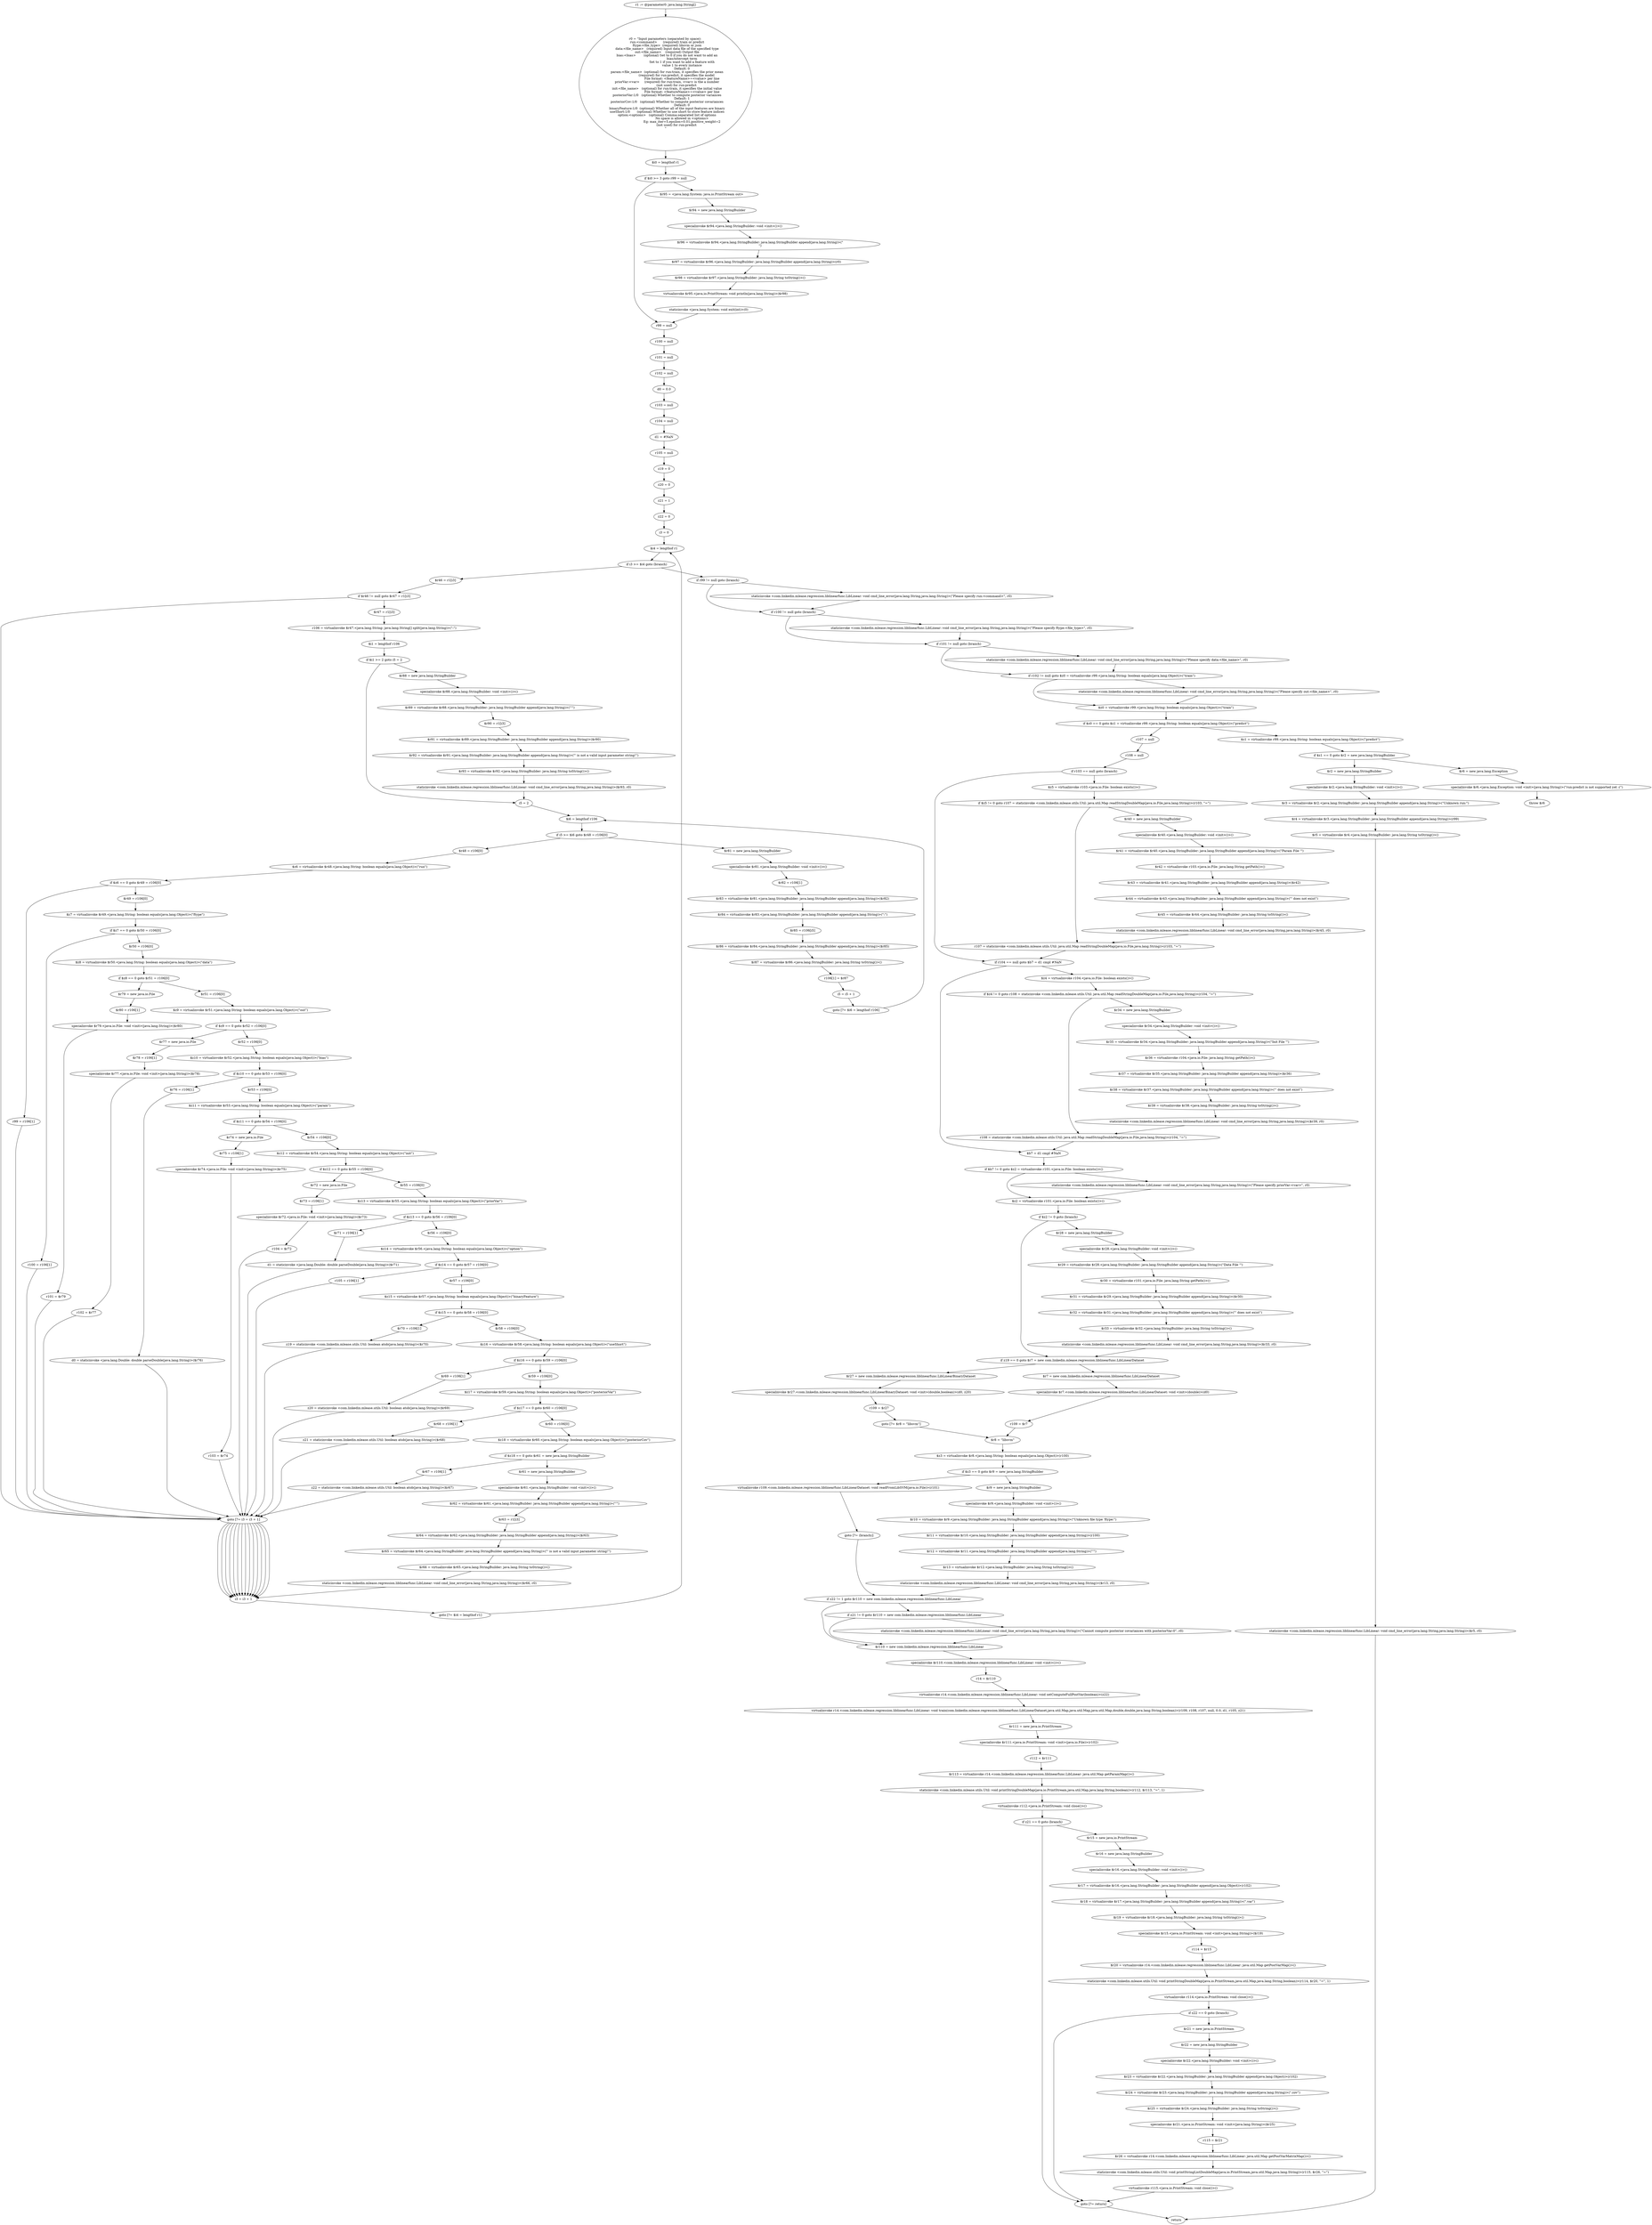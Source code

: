 digraph "unitGraph" {
    "r1 := @parameter0: java.lang.String[]"
    "r0 = \"Input parameters (separated by space): \n   run:<command>      (required) train or predict\n   ftype:<file_type>  (required) libsvm or json\n   data:<file_name>   (required) Input data file of the specified type\n   out:<file_name>    (required) Output file\n   bias:<bias>        (optional) Set to 0 if you do not want to add an\n                                 bias/intercept term\n                                 Set to 1 if you want to add a feature with\n                                 value 1 to every instance\n                                 Default: 0\n   param:<file_name>  (optional) for run:train, it specifies the prior mean\n                      (required) for run:predict, it specifies the model\n                                 File format: <featureName>=<value> per line\n   priorVar:<var>     (required) for run:train, <var> is the a number\n                      (not used) for run:predict\n   init:<file_name>   (optional) for run:train, it specifies the initial value\n                                 File format: <featureName>=<value> per line\n   posteriorVar:1/0   (optional) Whether to compute posterior variances\n                                 Default: 1\n   posteriorCov:1/0   (optional) Whether to compute posterior covariances\n                                 Default: 0\n   binaryFeature:1/0  (optional) Whether all of the input features are binary\n   useShort:1/0       (optional) Whether to use short to store feature indices\n   option:<options>   (optional) Comma-separated list of options\n                                 No space is allowed in <options>\n                                 Eg: max_iter=5,epsilon=0.01,positive_weight=2\n                      (not used) for run:predict\n\""
    "$i0 = lengthof r1"
    "if $i0 >= 3 goto r99 = null"
    "$r95 = <java.lang.System: java.io.PrintStream out>"
    "$r94 = new java.lang.StringBuilder"
    "specialinvoke $r94.<java.lang.StringBuilder: void <init>()>()"
    "$r96 = virtualinvoke $r94.<java.lang.StringBuilder: java.lang.StringBuilder append(java.lang.String)>(\"\n\")"
    "$r97 = virtualinvoke $r96.<java.lang.StringBuilder: java.lang.StringBuilder append(java.lang.String)>(r0)"
    "$r98 = virtualinvoke $r97.<java.lang.StringBuilder: java.lang.String toString()>()"
    "virtualinvoke $r95.<java.io.PrintStream: void println(java.lang.String)>($r98)"
    "staticinvoke <java.lang.System: void exit(int)>(0)"
    "r99 = null"
    "r100 = null"
    "r101 = null"
    "r102 = null"
    "d0 = 0.0"
    "r103 = null"
    "r104 = null"
    "d1 = #NaN"
    "r105 = null"
    "z19 = 0"
    "z20 = 0"
    "z21 = 1"
    "z22 = 0"
    "i3 = 0"
    "$i4 = lengthof r1"
    "if i3 >= $i4 goto (branch)"
    "$r46 = r1[i3]"
    "if $r46 != null goto $r47 = r1[i3]"
    "goto [?= i3 = i3 + 1]"
    "$r47 = r1[i3]"
    "r106 = virtualinvoke $r47.<java.lang.String: java.lang.String[] split(java.lang.String)>(\":\")"
    "$i1 = lengthof r106"
    "if $i1 >= 2 goto i5 = 2"
    "$r88 = new java.lang.StringBuilder"
    "specialinvoke $r88.<java.lang.StringBuilder: void <init>()>()"
    "$r89 = virtualinvoke $r88.<java.lang.StringBuilder: java.lang.StringBuilder append(java.lang.String)>(\"\'\")"
    "$r90 = r1[i3]"
    "$r91 = virtualinvoke $r89.<java.lang.StringBuilder: java.lang.StringBuilder append(java.lang.String)>($r90)"
    "$r92 = virtualinvoke $r91.<java.lang.StringBuilder: java.lang.StringBuilder append(java.lang.String)>(\"\' is not a valid input parameter string!\")"
    "$r93 = virtualinvoke $r92.<java.lang.StringBuilder: java.lang.String toString()>()"
    "staticinvoke <com.linkedin.mlease.regression.liblinearfunc.LibLinear: void cmd_line_error(java.lang.String,java.lang.String)>($r93, r0)"
    "i5 = 2"
    "$i6 = lengthof r106"
    "if i5 >= $i6 goto $r48 = r106[0]"
    "$r81 = new java.lang.StringBuilder"
    "specialinvoke $r81.<java.lang.StringBuilder: void <init>()>()"
    "$r82 = r106[1]"
    "$r83 = virtualinvoke $r81.<java.lang.StringBuilder: java.lang.StringBuilder append(java.lang.String)>($r82)"
    "$r84 = virtualinvoke $r83.<java.lang.StringBuilder: java.lang.StringBuilder append(java.lang.String)>(\":\")"
    "$r85 = r106[i5]"
    "$r86 = virtualinvoke $r84.<java.lang.StringBuilder: java.lang.StringBuilder append(java.lang.String)>($r85)"
    "$r87 = virtualinvoke $r86.<java.lang.StringBuilder: java.lang.String toString()>()"
    "r106[1] = $r87"
    "i5 = i5 + 1"
    "goto [?= $i6 = lengthof r106]"
    "$r48 = r106[0]"
    "$z6 = virtualinvoke $r48.<java.lang.String: boolean equals(java.lang.Object)>(\"run\")"
    "if $z6 == 0 goto $r49 = r106[0]"
    "r99 = r106[1]"
    "$r49 = r106[0]"
    "$z7 = virtualinvoke $r49.<java.lang.String: boolean equals(java.lang.Object)>(\"ftype\")"
    "if $z7 == 0 goto $r50 = r106[0]"
    "r100 = r106[1]"
    "$r50 = r106[0]"
    "$z8 = virtualinvoke $r50.<java.lang.String: boolean equals(java.lang.Object)>(\"data\")"
    "if $z8 == 0 goto $r51 = r106[0]"
    "$r79 = new java.io.File"
    "$r80 = r106[1]"
    "specialinvoke $r79.<java.io.File: void <init>(java.lang.String)>($r80)"
    "r101 = $r79"
    "$r51 = r106[0]"
    "$z9 = virtualinvoke $r51.<java.lang.String: boolean equals(java.lang.Object)>(\"out\")"
    "if $z9 == 0 goto $r52 = r106[0]"
    "$r77 = new java.io.File"
    "$r78 = r106[1]"
    "specialinvoke $r77.<java.io.File: void <init>(java.lang.String)>($r78)"
    "r102 = $r77"
    "$r52 = r106[0]"
    "$z10 = virtualinvoke $r52.<java.lang.String: boolean equals(java.lang.Object)>(\"bias\")"
    "if $z10 == 0 goto $r53 = r106[0]"
    "$r76 = r106[1]"
    "d0 = staticinvoke <java.lang.Double: double parseDouble(java.lang.String)>($r76)"
    "$r53 = r106[0]"
    "$z11 = virtualinvoke $r53.<java.lang.String: boolean equals(java.lang.Object)>(\"param\")"
    "if $z11 == 0 goto $r54 = r106[0]"
    "$r74 = new java.io.File"
    "$r75 = r106[1]"
    "specialinvoke $r74.<java.io.File: void <init>(java.lang.String)>($r75)"
    "r103 = $r74"
    "$r54 = r106[0]"
    "$z12 = virtualinvoke $r54.<java.lang.String: boolean equals(java.lang.Object)>(\"init\")"
    "if $z12 == 0 goto $r55 = r106[0]"
    "$r72 = new java.io.File"
    "$r73 = r106[1]"
    "specialinvoke $r72.<java.io.File: void <init>(java.lang.String)>($r73)"
    "r104 = $r72"
    "$r55 = r106[0]"
    "$z13 = virtualinvoke $r55.<java.lang.String: boolean equals(java.lang.Object)>(\"priorVar\")"
    "if $z13 == 0 goto $r56 = r106[0]"
    "$r71 = r106[1]"
    "d1 = staticinvoke <java.lang.Double: double parseDouble(java.lang.String)>($r71)"
    "$r56 = r106[0]"
    "$z14 = virtualinvoke $r56.<java.lang.String: boolean equals(java.lang.Object)>(\"option\")"
    "if $z14 == 0 goto $r57 = r106[0]"
    "r105 = r106[1]"
    "$r57 = r106[0]"
    "$z15 = virtualinvoke $r57.<java.lang.String: boolean equals(java.lang.Object)>(\"binaryFeature\")"
    "if $z15 == 0 goto $r58 = r106[0]"
    "$r70 = r106[1]"
    "z19 = staticinvoke <com.linkedin.mlease.utils.Util: boolean atob(java.lang.String)>($r70)"
    "$r58 = r106[0]"
    "$z16 = virtualinvoke $r58.<java.lang.String: boolean equals(java.lang.Object)>(\"useShort\")"
    "if $z16 == 0 goto $r59 = r106[0]"
    "$r69 = r106[1]"
    "z20 = staticinvoke <com.linkedin.mlease.utils.Util: boolean atob(java.lang.String)>($r69)"
    "$r59 = r106[0]"
    "$z17 = virtualinvoke $r59.<java.lang.String: boolean equals(java.lang.Object)>(\"posteriorVar\")"
    "if $z17 == 0 goto $r60 = r106[0]"
    "$r68 = r106[1]"
    "z21 = staticinvoke <com.linkedin.mlease.utils.Util: boolean atob(java.lang.String)>($r68)"
    "$r60 = r106[0]"
    "$z18 = virtualinvoke $r60.<java.lang.String: boolean equals(java.lang.Object)>(\"posteriorCov\")"
    "if $z18 == 0 goto $r61 = new java.lang.StringBuilder"
    "$r67 = r106[1]"
    "z22 = staticinvoke <com.linkedin.mlease.utils.Util: boolean atob(java.lang.String)>($r67)"
    "$r61 = new java.lang.StringBuilder"
    "specialinvoke $r61.<java.lang.StringBuilder: void <init>()>()"
    "$r62 = virtualinvoke $r61.<java.lang.StringBuilder: java.lang.StringBuilder append(java.lang.String)>(\"\'\")"
    "$r63 = r1[i3]"
    "$r64 = virtualinvoke $r62.<java.lang.StringBuilder: java.lang.StringBuilder append(java.lang.String)>($r63)"
    "$r65 = virtualinvoke $r64.<java.lang.StringBuilder: java.lang.StringBuilder append(java.lang.String)>(\"\' is not a valid input parameter string!\")"
    "$r66 = virtualinvoke $r65.<java.lang.StringBuilder: java.lang.String toString()>()"
    "staticinvoke <com.linkedin.mlease.regression.liblinearfunc.LibLinear: void cmd_line_error(java.lang.String,java.lang.String)>($r66, r0)"
    "i3 = i3 + 1"
    "goto [?= $i4 = lengthof r1]"
    "if r99 != null goto (branch)"
    "staticinvoke <com.linkedin.mlease.regression.liblinearfunc.LibLinear: void cmd_line_error(java.lang.String,java.lang.String)>(\"Please specify run:<command>\", r0)"
    "if r100 != null goto (branch)"
    "staticinvoke <com.linkedin.mlease.regression.liblinearfunc.LibLinear: void cmd_line_error(java.lang.String,java.lang.String)>(\"Please specify ftype:<file_type>\", r0)"
    "if r101 != null goto (branch)"
    "staticinvoke <com.linkedin.mlease.regression.liblinearfunc.LibLinear: void cmd_line_error(java.lang.String,java.lang.String)>(\"Please specify data:<file_name>\", r0)"
    "if r102 != null goto $z0 = virtualinvoke r99.<java.lang.String: boolean equals(java.lang.Object)>(\"train\")"
    "staticinvoke <com.linkedin.mlease.regression.liblinearfunc.LibLinear: void cmd_line_error(java.lang.String,java.lang.String)>(\"Please specify out:<file_name>\", r0)"
    "$z0 = virtualinvoke r99.<java.lang.String: boolean equals(java.lang.Object)>(\"train\")"
    "if $z0 == 0 goto $z1 = virtualinvoke r99.<java.lang.String: boolean equals(java.lang.Object)>(\"predict\")"
    "r107 = null"
    "r108 = null"
    "if r103 == null goto (branch)"
    "$z5 = virtualinvoke r103.<java.io.File: boolean exists()>()"
    "if $z5 != 0 goto r107 = staticinvoke <com.linkedin.mlease.utils.Util: java.util.Map readStringDoubleMap(java.io.File,java.lang.String)>(r103, \"=\")"
    "$r40 = new java.lang.StringBuilder"
    "specialinvoke $r40.<java.lang.StringBuilder: void <init>()>()"
    "$r41 = virtualinvoke $r40.<java.lang.StringBuilder: java.lang.StringBuilder append(java.lang.String)>(\"Param File \'\")"
    "$r42 = virtualinvoke r103.<java.io.File: java.lang.String getPath()>()"
    "$r43 = virtualinvoke $r41.<java.lang.StringBuilder: java.lang.StringBuilder append(java.lang.String)>($r42)"
    "$r44 = virtualinvoke $r43.<java.lang.StringBuilder: java.lang.StringBuilder append(java.lang.String)>(\"\' does not exist\")"
    "$r45 = virtualinvoke $r44.<java.lang.StringBuilder: java.lang.String toString()>()"
    "staticinvoke <com.linkedin.mlease.regression.liblinearfunc.LibLinear: void cmd_line_error(java.lang.String,java.lang.String)>($r45, r0)"
    "r107 = staticinvoke <com.linkedin.mlease.utils.Util: java.util.Map readStringDoubleMap(java.io.File,java.lang.String)>(r103, \"=\")"
    "if r104 == null goto $b7 = d1 cmpl #NaN"
    "$z4 = virtualinvoke r104.<java.io.File: boolean exists()>()"
    "if $z4 != 0 goto r108 = staticinvoke <com.linkedin.mlease.utils.Util: java.util.Map readStringDoubleMap(java.io.File,java.lang.String)>(r104, \"=\")"
    "$r34 = new java.lang.StringBuilder"
    "specialinvoke $r34.<java.lang.StringBuilder: void <init>()>()"
    "$r35 = virtualinvoke $r34.<java.lang.StringBuilder: java.lang.StringBuilder append(java.lang.String)>(\"Init File \'\")"
    "$r36 = virtualinvoke r104.<java.io.File: java.lang.String getPath()>()"
    "$r37 = virtualinvoke $r35.<java.lang.StringBuilder: java.lang.StringBuilder append(java.lang.String)>($r36)"
    "$r38 = virtualinvoke $r37.<java.lang.StringBuilder: java.lang.StringBuilder append(java.lang.String)>(\"\' does not exist\")"
    "$r39 = virtualinvoke $r38.<java.lang.StringBuilder: java.lang.String toString()>()"
    "staticinvoke <com.linkedin.mlease.regression.liblinearfunc.LibLinear: void cmd_line_error(java.lang.String,java.lang.String)>($r39, r0)"
    "r108 = staticinvoke <com.linkedin.mlease.utils.Util: java.util.Map readStringDoubleMap(java.io.File,java.lang.String)>(r104, \"=\")"
    "$b7 = d1 cmpl #NaN"
    "if $b7 != 0 goto $z2 = virtualinvoke r101.<java.io.File: boolean exists()>()"
    "staticinvoke <com.linkedin.mlease.regression.liblinearfunc.LibLinear: void cmd_line_error(java.lang.String,java.lang.String)>(\"Please specify priorVar:<var>\", r0)"
    "$z2 = virtualinvoke r101.<java.io.File: boolean exists()>()"
    "if $z2 != 0 goto (branch)"
    "$r28 = new java.lang.StringBuilder"
    "specialinvoke $r28.<java.lang.StringBuilder: void <init>()>()"
    "$r29 = virtualinvoke $r28.<java.lang.StringBuilder: java.lang.StringBuilder append(java.lang.String)>(\"Data File \'\")"
    "$r30 = virtualinvoke r101.<java.io.File: java.lang.String getPath()>()"
    "$r31 = virtualinvoke $r29.<java.lang.StringBuilder: java.lang.StringBuilder append(java.lang.String)>($r30)"
    "$r32 = virtualinvoke $r31.<java.lang.StringBuilder: java.lang.StringBuilder append(java.lang.String)>(\"\' does not exist\")"
    "$r33 = virtualinvoke $r32.<java.lang.StringBuilder: java.lang.String toString()>()"
    "staticinvoke <com.linkedin.mlease.regression.liblinearfunc.LibLinear: void cmd_line_error(java.lang.String,java.lang.String)>($r33, r0)"
    "if z19 == 0 goto $r7 = new com.linkedin.mlease.regression.liblinearfunc.LibLinearDataset"
    "$r27 = new com.linkedin.mlease.regression.liblinearfunc.LibLinearBinaryDataset"
    "specialinvoke $r27.<com.linkedin.mlease.regression.liblinearfunc.LibLinearBinaryDataset: void <init>(double,boolean)>(d0, z20)"
    "r109 = $r27"
    "goto [?= $r8 = \"libsvm\"]"
    "$r7 = new com.linkedin.mlease.regression.liblinearfunc.LibLinearDataset"
    "specialinvoke $r7.<com.linkedin.mlease.regression.liblinearfunc.LibLinearDataset: void <init>(double)>(d0)"
    "r109 = $r7"
    "$r8 = \"libsvm\""
    "$z3 = virtualinvoke $r8.<java.lang.String: boolean equals(java.lang.Object)>(r100)"
    "if $z3 == 0 goto $r9 = new java.lang.StringBuilder"
    "virtualinvoke r109.<com.linkedin.mlease.regression.liblinearfunc.LibLinearDataset: void readFromLibSVM(java.io.File)>(r101)"
    "goto [?= (branch)]"
    "$r9 = new java.lang.StringBuilder"
    "specialinvoke $r9.<java.lang.StringBuilder: void <init>()>()"
    "$r10 = virtualinvoke $r9.<java.lang.StringBuilder: java.lang.StringBuilder append(java.lang.String)>(\"Unknown file type \'ftype:\")"
    "$r11 = virtualinvoke $r10.<java.lang.StringBuilder: java.lang.StringBuilder append(java.lang.String)>(r100)"
    "$r12 = virtualinvoke $r11.<java.lang.StringBuilder: java.lang.StringBuilder append(java.lang.String)>(\"\'\")"
    "$r13 = virtualinvoke $r12.<java.lang.StringBuilder: java.lang.String toString()>()"
    "staticinvoke <com.linkedin.mlease.regression.liblinearfunc.LibLinear: void cmd_line_error(java.lang.String,java.lang.String)>($r13, r0)"
    "if z22 != 1 goto $r110 = new com.linkedin.mlease.regression.liblinearfunc.LibLinear"
    "if z21 != 0 goto $r110 = new com.linkedin.mlease.regression.liblinearfunc.LibLinear"
    "staticinvoke <com.linkedin.mlease.regression.liblinearfunc.LibLinear: void cmd_line_error(java.lang.String,java.lang.String)>(\"Cannot compute posterior covariances with posteriorVar:0\", r0)"
    "$r110 = new com.linkedin.mlease.regression.liblinearfunc.LibLinear"
    "specialinvoke $r110.<com.linkedin.mlease.regression.liblinearfunc.LibLinear: void <init>()>()"
    "r14 = $r110"
    "virtualinvoke r14.<com.linkedin.mlease.regression.liblinearfunc.LibLinear: void setComputeFullPostVar(boolean)>(z22)"
    "virtualinvoke r14.<com.linkedin.mlease.regression.liblinearfunc.LibLinear: void train(com.linkedin.mlease.regression.liblinearfunc.LibLinearDataset,java.util.Map,java.util.Map,java.util.Map,double,double,java.lang.String,boolean)>(r109, r108, r107, null, 0.0, d1, r105, z21)"
    "$r111 = new java.io.PrintStream"
    "specialinvoke $r111.<java.io.PrintStream: void <init>(java.io.File)>(r102)"
    "r112 = $r111"
    "$r113 = virtualinvoke r14.<com.linkedin.mlease.regression.liblinearfunc.LibLinear: java.util.Map getParamMap()>()"
    "staticinvoke <com.linkedin.mlease.utils.Util: void printStringDoubleMap(java.io.PrintStream,java.util.Map,java.lang.String,boolean)>(r112, $r113, \"=\", 1)"
    "virtualinvoke r112.<java.io.PrintStream: void close()>()"
    "if z21 == 0 goto (branch)"
    "$r15 = new java.io.PrintStream"
    "$r16 = new java.lang.StringBuilder"
    "specialinvoke $r16.<java.lang.StringBuilder: void <init>()>()"
    "$r17 = virtualinvoke $r16.<java.lang.StringBuilder: java.lang.StringBuilder append(java.lang.Object)>(r102)"
    "$r18 = virtualinvoke $r17.<java.lang.StringBuilder: java.lang.StringBuilder append(java.lang.String)>(\".var\")"
    "$r19 = virtualinvoke $r18.<java.lang.StringBuilder: java.lang.String toString()>()"
    "specialinvoke $r15.<java.io.PrintStream: void <init>(java.lang.String)>($r19)"
    "r114 = $r15"
    "$r20 = virtualinvoke r14.<com.linkedin.mlease.regression.liblinearfunc.LibLinear: java.util.Map getPostVarMap()>()"
    "staticinvoke <com.linkedin.mlease.utils.Util: void printStringDoubleMap(java.io.PrintStream,java.util.Map,java.lang.String,boolean)>(r114, $r20, \"=\", 1)"
    "virtualinvoke r114.<java.io.PrintStream: void close()>()"
    "if z22 == 0 goto (branch)"
    "$r21 = new java.io.PrintStream"
    "$r22 = new java.lang.StringBuilder"
    "specialinvoke $r22.<java.lang.StringBuilder: void <init>()>()"
    "$r23 = virtualinvoke $r22.<java.lang.StringBuilder: java.lang.StringBuilder append(java.lang.Object)>(r102)"
    "$r24 = virtualinvoke $r23.<java.lang.StringBuilder: java.lang.StringBuilder append(java.lang.String)>(\".cov\")"
    "$r25 = virtualinvoke $r24.<java.lang.StringBuilder: java.lang.String toString()>()"
    "specialinvoke $r21.<java.io.PrintStream: void <init>(java.lang.String)>($r25)"
    "r115 = $r21"
    "$r26 = virtualinvoke r14.<com.linkedin.mlease.regression.liblinearfunc.LibLinear: java.util.Map getPostVarMatrixMap()>()"
    "staticinvoke <com.linkedin.mlease.utils.Util: void printStringListDoubleMap(java.io.PrintStream,java.util.Map,java.lang.String)>(r115, $r26, \"=\")"
    "virtualinvoke r115.<java.io.PrintStream: void close()>()"
    "goto [?= return]"
    "$z1 = virtualinvoke r99.<java.lang.String: boolean equals(java.lang.Object)>(\"predict\")"
    "if $z1 == 0 goto $r2 = new java.lang.StringBuilder"
    "$r6 = new java.lang.Exception"
    "specialinvoke $r6.<java.lang.Exception: void <init>(java.lang.String)>(\"run:predict is not supported yet :(\")"
    "throw $r6"
    "$r2 = new java.lang.StringBuilder"
    "specialinvoke $r2.<java.lang.StringBuilder: void <init>()>()"
    "$r3 = virtualinvoke $r2.<java.lang.StringBuilder: java.lang.StringBuilder append(java.lang.String)>(\"Unknown run:\")"
    "$r4 = virtualinvoke $r3.<java.lang.StringBuilder: java.lang.StringBuilder append(java.lang.String)>(r99)"
    "$r5 = virtualinvoke $r4.<java.lang.StringBuilder: java.lang.String toString()>()"
    "staticinvoke <com.linkedin.mlease.regression.liblinearfunc.LibLinear: void cmd_line_error(java.lang.String,java.lang.String)>($r5, r0)"
    "return"
    "r1 := @parameter0: java.lang.String[]"->"r0 = \"Input parameters (separated by space): \n   run:<command>      (required) train or predict\n   ftype:<file_type>  (required) libsvm or json\n   data:<file_name>   (required) Input data file of the specified type\n   out:<file_name>    (required) Output file\n   bias:<bias>        (optional) Set to 0 if you do not want to add an\n                                 bias/intercept term\n                                 Set to 1 if you want to add a feature with\n                                 value 1 to every instance\n                                 Default: 0\n   param:<file_name>  (optional) for run:train, it specifies the prior mean\n                      (required) for run:predict, it specifies the model\n                                 File format: <featureName>=<value> per line\n   priorVar:<var>     (required) for run:train, <var> is the a number\n                      (not used) for run:predict\n   init:<file_name>   (optional) for run:train, it specifies the initial value\n                                 File format: <featureName>=<value> per line\n   posteriorVar:1/0   (optional) Whether to compute posterior variances\n                                 Default: 1\n   posteriorCov:1/0   (optional) Whether to compute posterior covariances\n                                 Default: 0\n   binaryFeature:1/0  (optional) Whether all of the input features are binary\n   useShort:1/0       (optional) Whether to use short to store feature indices\n   option:<options>   (optional) Comma-separated list of options\n                                 No space is allowed in <options>\n                                 Eg: max_iter=5,epsilon=0.01,positive_weight=2\n                      (not used) for run:predict\n\"";
    "r0 = \"Input parameters (separated by space): \n   run:<command>      (required) train or predict\n   ftype:<file_type>  (required) libsvm or json\n   data:<file_name>   (required) Input data file of the specified type\n   out:<file_name>    (required) Output file\n   bias:<bias>        (optional) Set to 0 if you do not want to add an\n                                 bias/intercept term\n                                 Set to 1 if you want to add a feature with\n                                 value 1 to every instance\n                                 Default: 0\n   param:<file_name>  (optional) for run:train, it specifies the prior mean\n                      (required) for run:predict, it specifies the model\n                                 File format: <featureName>=<value> per line\n   priorVar:<var>     (required) for run:train, <var> is the a number\n                      (not used) for run:predict\n   init:<file_name>   (optional) for run:train, it specifies the initial value\n                                 File format: <featureName>=<value> per line\n   posteriorVar:1/0   (optional) Whether to compute posterior variances\n                                 Default: 1\n   posteriorCov:1/0   (optional) Whether to compute posterior covariances\n                                 Default: 0\n   binaryFeature:1/0  (optional) Whether all of the input features are binary\n   useShort:1/0       (optional) Whether to use short to store feature indices\n   option:<options>   (optional) Comma-separated list of options\n                                 No space is allowed in <options>\n                                 Eg: max_iter=5,epsilon=0.01,positive_weight=2\n                      (not used) for run:predict\n\""->"$i0 = lengthof r1";
    "$i0 = lengthof r1"->"if $i0 >= 3 goto r99 = null";
    "if $i0 >= 3 goto r99 = null"->"$r95 = <java.lang.System: java.io.PrintStream out>";
    "if $i0 >= 3 goto r99 = null"->"r99 = null";
    "$r95 = <java.lang.System: java.io.PrintStream out>"->"$r94 = new java.lang.StringBuilder";
    "$r94 = new java.lang.StringBuilder"->"specialinvoke $r94.<java.lang.StringBuilder: void <init>()>()";
    "specialinvoke $r94.<java.lang.StringBuilder: void <init>()>()"->"$r96 = virtualinvoke $r94.<java.lang.StringBuilder: java.lang.StringBuilder append(java.lang.String)>(\"\n\")";
    "$r96 = virtualinvoke $r94.<java.lang.StringBuilder: java.lang.StringBuilder append(java.lang.String)>(\"\n\")"->"$r97 = virtualinvoke $r96.<java.lang.StringBuilder: java.lang.StringBuilder append(java.lang.String)>(r0)";
    "$r97 = virtualinvoke $r96.<java.lang.StringBuilder: java.lang.StringBuilder append(java.lang.String)>(r0)"->"$r98 = virtualinvoke $r97.<java.lang.StringBuilder: java.lang.String toString()>()";
    "$r98 = virtualinvoke $r97.<java.lang.StringBuilder: java.lang.String toString()>()"->"virtualinvoke $r95.<java.io.PrintStream: void println(java.lang.String)>($r98)";
    "virtualinvoke $r95.<java.io.PrintStream: void println(java.lang.String)>($r98)"->"staticinvoke <java.lang.System: void exit(int)>(0)";
    "staticinvoke <java.lang.System: void exit(int)>(0)"->"r99 = null";
    "r99 = null"->"r100 = null";
    "r100 = null"->"r101 = null";
    "r101 = null"->"r102 = null";
    "r102 = null"->"d0 = 0.0";
    "d0 = 0.0"->"r103 = null";
    "r103 = null"->"r104 = null";
    "r104 = null"->"d1 = #NaN";
    "d1 = #NaN"->"r105 = null";
    "r105 = null"->"z19 = 0";
    "z19 = 0"->"z20 = 0";
    "z20 = 0"->"z21 = 1";
    "z21 = 1"->"z22 = 0";
    "z22 = 0"->"i3 = 0";
    "i3 = 0"->"$i4 = lengthof r1";
    "$i4 = lengthof r1"->"if i3 >= $i4 goto (branch)";
    "if i3 >= $i4 goto (branch)"->"$r46 = r1[i3]";
    "if i3 >= $i4 goto (branch)"->"if r99 != null goto (branch)";
    "$r46 = r1[i3]"->"if $r46 != null goto $r47 = r1[i3]";
    "if $r46 != null goto $r47 = r1[i3]"->"goto [?= i3 = i3 + 1]";
    "if $r46 != null goto $r47 = r1[i3]"->"$r47 = r1[i3]";
    "goto [?= i3 = i3 + 1]"->"i3 = i3 + 1";
    "$r47 = r1[i3]"->"r106 = virtualinvoke $r47.<java.lang.String: java.lang.String[] split(java.lang.String)>(\":\")";
    "r106 = virtualinvoke $r47.<java.lang.String: java.lang.String[] split(java.lang.String)>(\":\")"->"$i1 = lengthof r106";
    "$i1 = lengthof r106"->"if $i1 >= 2 goto i5 = 2";
    "if $i1 >= 2 goto i5 = 2"->"$r88 = new java.lang.StringBuilder";
    "if $i1 >= 2 goto i5 = 2"->"i5 = 2";
    "$r88 = new java.lang.StringBuilder"->"specialinvoke $r88.<java.lang.StringBuilder: void <init>()>()";
    "specialinvoke $r88.<java.lang.StringBuilder: void <init>()>()"->"$r89 = virtualinvoke $r88.<java.lang.StringBuilder: java.lang.StringBuilder append(java.lang.String)>(\"\'\")";
    "$r89 = virtualinvoke $r88.<java.lang.StringBuilder: java.lang.StringBuilder append(java.lang.String)>(\"\'\")"->"$r90 = r1[i3]";
    "$r90 = r1[i3]"->"$r91 = virtualinvoke $r89.<java.lang.StringBuilder: java.lang.StringBuilder append(java.lang.String)>($r90)";
    "$r91 = virtualinvoke $r89.<java.lang.StringBuilder: java.lang.StringBuilder append(java.lang.String)>($r90)"->"$r92 = virtualinvoke $r91.<java.lang.StringBuilder: java.lang.StringBuilder append(java.lang.String)>(\"\' is not a valid input parameter string!\")";
    "$r92 = virtualinvoke $r91.<java.lang.StringBuilder: java.lang.StringBuilder append(java.lang.String)>(\"\' is not a valid input parameter string!\")"->"$r93 = virtualinvoke $r92.<java.lang.StringBuilder: java.lang.String toString()>()";
    "$r93 = virtualinvoke $r92.<java.lang.StringBuilder: java.lang.String toString()>()"->"staticinvoke <com.linkedin.mlease.regression.liblinearfunc.LibLinear: void cmd_line_error(java.lang.String,java.lang.String)>($r93, r0)";
    "staticinvoke <com.linkedin.mlease.regression.liblinearfunc.LibLinear: void cmd_line_error(java.lang.String,java.lang.String)>($r93, r0)"->"i5 = 2";
    "i5 = 2"->"$i6 = lengthof r106";
    "$i6 = lengthof r106"->"if i5 >= $i6 goto $r48 = r106[0]";
    "if i5 >= $i6 goto $r48 = r106[0]"->"$r81 = new java.lang.StringBuilder";
    "if i5 >= $i6 goto $r48 = r106[0]"->"$r48 = r106[0]";
    "$r81 = new java.lang.StringBuilder"->"specialinvoke $r81.<java.lang.StringBuilder: void <init>()>()";
    "specialinvoke $r81.<java.lang.StringBuilder: void <init>()>()"->"$r82 = r106[1]";
    "$r82 = r106[1]"->"$r83 = virtualinvoke $r81.<java.lang.StringBuilder: java.lang.StringBuilder append(java.lang.String)>($r82)";
    "$r83 = virtualinvoke $r81.<java.lang.StringBuilder: java.lang.StringBuilder append(java.lang.String)>($r82)"->"$r84 = virtualinvoke $r83.<java.lang.StringBuilder: java.lang.StringBuilder append(java.lang.String)>(\":\")";
    "$r84 = virtualinvoke $r83.<java.lang.StringBuilder: java.lang.StringBuilder append(java.lang.String)>(\":\")"->"$r85 = r106[i5]";
    "$r85 = r106[i5]"->"$r86 = virtualinvoke $r84.<java.lang.StringBuilder: java.lang.StringBuilder append(java.lang.String)>($r85)";
    "$r86 = virtualinvoke $r84.<java.lang.StringBuilder: java.lang.StringBuilder append(java.lang.String)>($r85)"->"$r87 = virtualinvoke $r86.<java.lang.StringBuilder: java.lang.String toString()>()";
    "$r87 = virtualinvoke $r86.<java.lang.StringBuilder: java.lang.String toString()>()"->"r106[1] = $r87";
    "r106[1] = $r87"->"i5 = i5 + 1";
    "i5 = i5 + 1"->"goto [?= $i6 = lengthof r106]";
    "goto [?= $i6 = lengthof r106]"->"$i6 = lengthof r106";
    "$r48 = r106[0]"->"$z6 = virtualinvoke $r48.<java.lang.String: boolean equals(java.lang.Object)>(\"run\")";
    "$z6 = virtualinvoke $r48.<java.lang.String: boolean equals(java.lang.Object)>(\"run\")"->"if $z6 == 0 goto $r49 = r106[0]";
    "if $z6 == 0 goto $r49 = r106[0]"->"r99 = r106[1]";
    "if $z6 == 0 goto $r49 = r106[0]"->"$r49 = r106[0]";
    "r99 = r106[1]"->"goto [?= i3 = i3 + 1]";
    "goto [?= i3 = i3 + 1]"->"i3 = i3 + 1";
    "$r49 = r106[0]"->"$z7 = virtualinvoke $r49.<java.lang.String: boolean equals(java.lang.Object)>(\"ftype\")";
    "$z7 = virtualinvoke $r49.<java.lang.String: boolean equals(java.lang.Object)>(\"ftype\")"->"if $z7 == 0 goto $r50 = r106[0]";
    "if $z7 == 0 goto $r50 = r106[0]"->"r100 = r106[1]";
    "if $z7 == 0 goto $r50 = r106[0]"->"$r50 = r106[0]";
    "r100 = r106[1]"->"goto [?= i3 = i3 + 1]";
    "goto [?= i3 = i3 + 1]"->"i3 = i3 + 1";
    "$r50 = r106[0]"->"$z8 = virtualinvoke $r50.<java.lang.String: boolean equals(java.lang.Object)>(\"data\")";
    "$z8 = virtualinvoke $r50.<java.lang.String: boolean equals(java.lang.Object)>(\"data\")"->"if $z8 == 0 goto $r51 = r106[0]";
    "if $z8 == 0 goto $r51 = r106[0]"->"$r79 = new java.io.File";
    "if $z8 == 0 goto $r51 = r106[0]"->"$r51 = r106[0]";
    "$r79 = new java.io.File"->"$r80 = r106[1]";
    "$r80 = r106[1]"->"specialinvoke $r79.<java.io.File: void <init>(java.lang.String)>($r80)";
    "specialinvoke $r79.<java.io.File: void <init>(java.lang.String)>($r80)"->"r101 = $r79";
    "r101 = $r79"->"goto [?= i3 = i3 + 1]";
    "goto [?= i3 = i3 + 1]"->"i3 = i3 + 1";
    "$r51 = r106[0]"->"$z9 = virtualinvoke $r51.<java.lang.String: boolean equals(java.lang.Object)>(\"out\")";
    "$z9 = virtualinvoke $r51.<java.lang.String: boolean equals(java.lang.Object)>(\"out\")"->"if $z9 == 0 goto $r52 = r106[0]";
    "if $z9 == 0 goto $r52 = r106[0]"->"$r77 = new java.io.File";
    "if $z9 == 0 goto $r52 = r106[0]"->"$r52 = r106[0]";
    "$r77 = new java.io.File"->"$r78 = r106[1]";
    "$r78 = r106[1]"->"specialinvoke $r77.<java.io.File: void <init>(java.lang.String)>($r78)";
    "specialinvoke $r77.<java.io.File: void <init>(java.lang.String)>($r78)"->"r102 = $r77";
    "r102 = $r77"->"goto [?= i3 = i3 + 1]";
    "goto [?= i3 = i3 + 1]"->"i3 = i3 + 1";
    "$r52 = r106[0]"->"$z10 = virtualinvoke $r52.<java.lang.String: boolean equals(java.lang.Object)>(\"bias\")";
    "$z10 = virtualinvoke $r52.<java.lang.String: boolean equals(java.lang.Object)>(\"bias\")"->"if $z10 == 0 goto $r53 = r106[0]";
    "if $z10 == 0 goto $r53 = r106[0]"->"$r76 = r106[1]";
    "if $z10 == 0 goto $r53 = r106[0]"->"$r53 = r106[0]";
    "$r76 = r106[1]"->"d0 = staticinvoke <java.lang.Double: double parseDouble(java.lang.String)>($r76)";
    "d0 = staticinvoke <java.lang.Double: double parseDouble(java.lang.String)>($r76)"->"goto [?= i3 = i3 + 1]";
    "goto [?= i3 = i3 + 1]"->"i3 = i3 + 1";
    "$r53 = r106[0]"->"$z11 = virtualinvoke $r53.<java.lang.String: boolean equals(java.lang.Object)>(\"param\")";
    "$z11 = virtualinvoke $r53.<java.lang.String: boolean equals(java.lang.Object)>(\"param\")"->"if $z11 == 0 goto $r54 = r106[0]";
    "if $z11 == 0 goto $r54 = r106[0]"->"$r74 = new java.io.File";
    "if $z11 == 0 goto $r54 = r106[0]"->"$r54 = r106[0]";
    "$r74 = new java.io.File"->"$r75 = r106[1]";
    "$r75 = r106[1]"->"specialinvoke $r74.<java.io.File: void <init>(java.lang.String)>($r75)";
    "specialinvoke $r74.<java.io.File: void <init>(java.lang.String)>($r75)"->"r103 = $r74";
    "r103 = $r74"->"goto [?= i3 = i3 + 1]";
    "goto [?= i3 = i3 + 1]"->"i3 = i3 + 1";
    "$r54 = r106[0]"->"$z12 = virtualinvoke $r54.<java.lang.String: boolean equals(java.lang.Object)>(\"init\")";
    "$z12 = virtualinvoke $r54.<java.lang.String: boolean equals(java.lang.Object)>(\"init\")"->"if $z12 == 0 goto $r55 = r106[0]";
    "if $z12 == 0 goto $r55 = r106[0]"->"$r72 = new java.io.File";
    "if $z12 == 0 goto $r55 = r106[0]"->"$r55 = r106[0]";
    "$r72 = new java.io.File"->"$r73 = r106[1]";
    "$r73 = r106[1]"->"specialinvoke $r72.<java.io.File: void <init>(java.lang.String)>($r73)";
    "specialinvoke $r72.<java.io.File: void <init>(java.lang.String)>($r73)"->"r104 = $r72";
    "r104 = $r72"->"goto [?= i3 = i3 + 1]";
    "goto [?= i3 = i3 + 1]"->"i3 = i3 + 1";
    "$r55 = r106[0]"->"$z13 = virtualinvoke $r55.<java.lang.String: boolean equals(java.lang.Object)>(\"priorVar\")";
    "$z13 = virtualinvoke $r55.<java.lang.String: boolean equals(java.lang.Object)>(\"priorVar\")"->"if $z13 == 0 goto $r56 = r106[0]";
    "if $z13 == 0 goto $r56 = r106[0]"->"$r71 = r106[1]";
    "if $z13 == 0 goto $r56 = r106[0]"->"$r56 = r106[0]";
    "$r71 = r106[1]"->"d1 = staticinvoke <java.lang.Double: double parseDouble(java.lang.String)>($r71)";
    "d1 = staticinvoke <java.lang.Double: double parseDouble(java.lang.String)>($r71)"->"goto [?= i3 = i3 + 1]";
    "goto [?= i3 = i3 + 1]"->"i3 = i3 + 1";
    "$r56 = r106[0]"->"$z14 = virtualinvoke $r56.<java.lang.String: boolean equals(java.lang.Object)>(\"option\")";
    "$z14 = virtualinvoke $r56.<java.lang.String: boolean equals(java.lang.Object)>(\"option\")"->"if $z14 == 0 goto $r57 = r106[0]";
    "if $z14 == 0 goto $r57 = r106[0]"->"r105 = r106[1]";
    "if $z14 == 0 goto $r57 = r106[0]"->"$r57 = r106[0]";
    "r105 = r106[1]"->"goto [?= i3 = i3 + 1]";
    "goto [?= i3 = i3 + 1]"->"i3 = i3 + 1";
    "$r57 = r106[0]"->"$z15 = virtualinvoke $r57.<java.lang.String: boolean equals(java.lang.Object)>(\"binaryFeature\")";
    "$z15 = virtualinvoke $r57.<java.lang.String: boolean equals(java.lang.Object)>(\"binaryFeature\")"->"if $z15 == 0 goto $r58 = r106[0]";
    "if $z15 == 0 goto $r58 = r106[0]"->"$r70 = r106[1]";
    "if $z15 == 0 goto $r58 = r106[0]"->"$r58 = r106[0]";
    "$r70 = r106[1]"->"z19 = staticinvoke <com.linkedin.mlease.utils.Util: boolean atob(java.lang.String)>($r70)";
    "z19 = staticinvoke <com.linkedin.mlease.utils.Util: boolean atob(java.lang.String)>($r70)"->"goto [?= i3 = i3 + 1]";
    "goto [?= i3 = i3 + 1]"->"i3 = i3 + 1";
    "$r58 = r106[0]"->"$z16 = virtualinvoke $r58.<java.lang.String: boolean equals(java.lang.Object)>(\"useShort\")";
    "$z16 = virtualinvoke $r58.<java.lang.String: boolean equals(java.lang.Object)>(\"useShort\")"->"if $z16 == 0 goto $r59 = r106[0]";
    "if $z16 == 0 goto $r59 = r106[0]"->"$r69 = r106[1]";
    "if $z16 == 0 goto $r59 = r106[0]"->"$r59 = r106[0]";
    "$r69 = r106[1]"->"z20 = staticinvoke <com.linkedin.mlease.utils.Util: boolean atob(java.lang.String)>($r69)";
    "z20 = staticinvoke <com.linkedin.mlease.utils.Util: boolean atob(java.lang.String)>($r69)"->"goto [?= i3 = i3 + 1]";
    "goto [?= i3 = i3 + 1]"->"i3 = i3 + 1";
    "$r59 = r106[0]"->"$z17 = virtualinvoke $r59.<java.lang.String: boolean equals(java.lang.Object)>(\"posteriorVar\")";
    "$z17 = virtualinvoke $r59.<java.lang.String: boolean equals(java.lang.Object)>(\"posteriorVar\")"->"if $z17 == 0 goto $r60 = r106[0]";
    "if $z17 == 0 goto $r60 = r106[0]"->"$r68 = r106[1]";
    "if $z17 == 0 goto $r60 = r106[0]"->"$r60 = r106[0]";
    "$r68 = r106[1]"->"z21 = staticinvoke <com.linkedin.mlease.utils.Util: boolean atob(java.lang.String)>($r68)";
    "z21 = staticinvoke <com.linkedin.mlease.utils.Util: boolean atob(java.lang.String)>($r68)"->"goto [?= i3 = i3 + 1]";
    "goto [?= i3 = i3 + 1]"->"i3 = i3 + 1";
    "$r60 = r106[0]"->"$z18 = virtualinvoke $r60.<java.lang.String: boolean equals(java.lang.Object)>(\"posteriorCov\")";
    "$z18 = virtualinvoke $r60.<java.lang.String: boolean equals(java.lang.Object)>(\"posteriorCov\")"->"if $z18 == 0 goto $r61 = new java.lang.StringBuilder";
    "if $z18 == 0 goto $r61 = new java.lang.StringBuilder"->"$r67 = r106[1]";
    "if $z18 == 0 goto $r61 = new java.lang.StringBuilder"->"$r61 = new java.lang.StringBuilder";
    "$r67 = r106[1]"->"z22 = staticinvoke <com.linkedin.mlease.utils.Util: boolean atob(java.lang.String)>($r67)";
    "z22 = staticinvoke <com.linkedin.mlease.utils.Util: boolean atob(java.lang.String)>($r67)"->"goto [?= i3 = i3 + 1]";
    "goto [?= i3 = i3 + 1]"->"i3 = i3 + 1";
    "$r61 = new java.lang.StringBuilder"->"specialinvoke $r61.<java.lang.StringBuilder: void <init>()>()";
    "specialinvoke $r61.<java.lang.StringBuilder: void <init>()>()"->"$r62 = virtualinvoke $r61.<java.lang.StringBuilder: java.lang.StringBuilder append(java.lang.String)>(\"\'\")";
    "$r62 = virtualinvoke $r61.<java.lang.StringBuilder: java.lang.StringBuilder append(java.lang.String)>(\"\'\")"->"$r63 = r1[i3]";
    "$r63 = r1[i3]"->"$r64 = virtualinvoke $r62.<java.lang.StringBuilder: java.lang.StringBuilder append(java.lang.String)>($r63)";
    "$r64 = virtualinvoke $r62.<java.lang.StringBuilder: java.lang.StringBuilder append(java.lang.String)>($r63)"->"$r65 = virtualinvoke $r64.<java.lang.StringBuilder: java.lang.StringBuilder append(java.lang.String)>(\"\' is not a valid input parameter string!\")";
    "$r65 = virtualinvoke $r64.<java.lang.StringBuilder: java.lang.StringBuilder append(java.lang.String)>(\"\' is not a valid input parameter string!\")"->"$r66 = virtualinvoke $r65.<java.lang.StringBuilder: java.lang.String toString()>()";
    "$r66 = virtualinvoke $r65.<java.lang.StringBuilder: java.lang.String toString()>()"->"staticinvoke <com.linkedin.mlease.regression.liblinearfunc.LibLinear: void cmd_line_error(java.lang.String,java.lang.String)>($r66, r0)";
    "staticinvoke <com.linkedin.mlease.regression.liblinearfunc.LibLinear: void cmd_line_error(java.lang.String,java.lang.String)>($r66, r0)"->"i3 = i3 + 1";
    "i3 = i3 + 1"->"goto [?= $i4 = lengthof r1]";
    "goto [?= $i4 = lengthof r1]"->"$i4 = lengthof r1";
    "if r99 != null goto (branch)"->"staticinvoke <com.linkedin.mlease.regression.liblinearfunc.LibLinear: void cmd_line_error(java.lang.String,java.lang.String)>(\"Please specify run:<command>\", r0)";
    "if r99 != null goto (branch)"->"if r100 != null goto (branch)";
    "staticinvoke <com.linkedin.mlease.regression.liblinearfunc.LibLinear: void cmd_line_error(java.lang.String,java.lang.String)>(\"Please specify run:<command>\", r0)"->"if r100 != null goto (branch)";
    "if r100 != null goto (branch)"->"staticinvoke <com.linkedin.mlease.regression.liblinearfunc.LibLinear: void cmd_line_error(java.lang.String,java.lang.String)>(\"Please specify ftype:<file_type>\", r0)";
    "if r100 != null goto (branch)"->"if r101 != null goto (branch)";
    "staticinvoke <com.linkedin.mlease.regression.liblinearfunc.LibLinear: void cmd_line_error(java.lang.String,java.lang.String)>(\"Please specify ftype:<file_type>\", r0)"->"if r101 != null goto (branch)";
    "if r101 != null goto (branch)"->"staticinvoke <com.linkedin.mlease.regression.liblinearfunc.LibLinear: void cmd_line_error(java.lang.String,java.lang.String)>(\"Please specify data:<file_name>\", r0)";
    "if r101 != null goto (branch)"->"if r102 != null goto $z0 = virtualinvoke r99.<java.lang.String: boolean equals(java.lang.Object)>(\"train\")";
    "staticinvoke <com.linkedin.mlease.regression.liblinearfunc.LibLinear: void cmd_line_error(java.lang.String,java.lang.String)>(\"Please specify data:<file_name>\", r0)"->"if r102 != null goto $z0 = virtualinvoke r99.<java.lang.String: boolean equals(java.lang.Object)>(\"train\")";
    "if r102 != null goto $z0 = virtualinvoke r99.<java.lang.String: boolean equals(java.lang.Object)>(\"train\")"->"staticinvoke <com.linkedin.mlease.regression.liblinearfunc.LibLinear: void cmd_line_error(java.lang.String,java.lang.String)>(\"Please specify out:<file_name>\", r0)";
    "if r102 != null goto $z0 = virtualinvoke r99.<java.lang.String: boolean equals(java.lang.Object)>(\"train\")"->"$z0 = virtualinvoke r99.<java.lang.String: boolean equals(java.lang.Object)>(\"train\")";
    "staticinvoke <com.linkedin.mlease.regression.liblinearfunc.LibLinear: void cmd_line_error(java.lang.String,java.lang.String)>(\"Please specify out:<file_name>\", r0)"->"$z0 = virtualinvoke r99.<java.lang.String: boolean equals(java.lang.Object)>(\"train\")";
    "$z0 = virtualinvoke r99.<java.lang.String: boolean equals(java.lang.Object)>(\"train\")"->"if $z0 == 0 goto $z1 = virtualinvoke r99.<java.lang.String: boolean equals(java.lang.Object)>(\"predict\")";
    "if $z0 == 0 goto $z1 = virtualinvoke r99.<java.lang.String: boolean equals(java.lang.Object)>(\"predict\")"->"r107 = null";
    "if $z0 == 0 goto $z1 = virtualinvoke r99.<java.lang.String: boolean equals(java.lang.Object)>(\"predict\")"->"$z1 = virtualinvoke r99.<java.lang.String: boolean equals(java.lang.Object)>(\"predict\")";
    "r107 = null"->"r108 = null";
    "r108 = null"->"if r103 == null goto (branch)";
    "if r103 == null goto (branch)"->"$z5 = virtualinvoke r103.<java.io.File: boolean exists()>()";
    "if r103 == null goto (branch)"->"if r104 == null goto $b7 = d1 cmpl #NaN";
    "$z5 = virtualinvoke r103.<java.io.File: boolean exists()>()"->"if $z5 != 0 goto r107 = staticinvoke <com.linkedin.mlease.utils.Util: java.util.Map readStringDoubleMap(java.io.File,java.lang.String)>(r103, \"=\")";
    "if $z5 != 0 goto r107 = staticinvoke <com.linkedin.mlease.utils.Util: java.util.Map readStringDoubleMap(java.io.File,java.lang.String)>(r103, \"=\")"->"$r40 = new java.lang.StringBuilder";
    "if $z5 != 0 goto r107 = staticinvoke <com.linkedin.mlease.utils.Util: java.util.Map readStringDoubleMap(java.io.File,java.lang.String)>(r103, \"=\")"->"r107 = staticinvoke <com.linkedin.mlease.utils.Util: java.util.Map readStringDoubleMap(java.io.File,java.lang.String)>(r103, \"=\")";
    "$r40 = new java.lang.StringBuilder"->"specialinvoke $r40.<java.lang.StringBuilder: void <init>()>()";
    "specialinvoke $r40.<java.lang.StringBuilder: void <init>()>()"->"$r41 = virtualinvoke $r40.<java.lang.StringBuilder: java.lang.StringBuilder append(java.lang.String)>(\"Param File \'\")";
    "$r41 = virtualinvoke $r40.<java.lang.StringBuilder: java.lang.StringBuilder append(java.lang.String)>(\"Param File \'\")"->"$r42 = virtualinvoke r103.<java.io.File: java.lang.String getPath()>()";
    "$r42 = virtualinvoke r103.<java.io.File: java.lang.String getPath()>()"->"$r43 = virtualinvoke $r41.<java.lang.StringBuilder: java.lang.StringBuilder append(java.lang.String)>($r42)";
    "$r43 = virtualinvoke $r41.<java.lang.StringBuilder: java.lang.StringBuilder append(java.lang.String)>($r42)"->"$r44 = virtualinvoke $r43.<java.lang.StringBuilder: java.lang.StringBuilder append(java.lang.String)>(\"\' does not exist\")";
    "$r44 = virtualinvoke $r43.<java.lang.StringBuilder: java.lang.StringBuilder append(java.lang.String)>(\"\' does not exist\")"->"$r45 = virtualinvoke $r44.<java.lang.StringBuilder: java.lang.String toString()>()";
    "$r45 = virtualinvoke $r44.<java.lang.StringBuilder: java.lang.String toString()>()"->"staticinvoke <com.linkedin.mlease.regression.liblinearfunc.LibLinear: void cmd_line_error(java.lang.String,java.lang.String)>($r45, r0)";
    "staticinvoke <com.linkedin.mlease.regression.liblinearfunc.LibLinear: void cmd_line_error(java.lang.String,java.lang.String)>($r45, r0)"->"r107 = staticinvoke <com.linkedin.mlease.utils.Util: java.util.Map readStringDoubleMap(java.io.File,java.lang.String)>(r103, \"=\")";
    "r107 = staticinvoke <com.linkedin.mlease.utils.Util: java.util.Map readStringDoubleMap(java.io.File,java.lang.String)>(r103, \"=\")"->"if r104 == null goto $b7 = d1 cmpl #NaN";
    "if r104 == null goto $b7 = d1 cmpl #NaN"->"$z4 = virtualinvoke r104.<java.io.File: boolean exists()>()";
    "if r104 == null goto $b7 = d1 cmpl #NaN"->"$b7 = d1 cmpl #NaN";
    "$z4 = virtualinvoke r104.<java.io.File: boolean exists()>()"->"if $z4 != 0 goto r108 = staticinvoke <com.linkedin.mlease.utils.Util: java.util.Map readStringDoubleMap(java.io.File,java.lang.String)>(r104, \"=\")";
    "if $z4 != 0 goto r108 = staticinvoke <com.linkedin.mlease.utils.Util: java.util.Map readStringDoubleMap(java.io.File,java.lang.String)>(r104, \"=\")"->"$r34 = new java.lang.StringBuilder";
    "if $z4 != 0 goto r108 = staticinvoke <com.linkedin.mlease.utils.Util: java.util.Map readStringDoubleMap(java.io.File,java.lang.String)>(r104, \"=\")"->"r108 = staticinvoke <com.linkedin.mlease.utils.Util: java.util.Map readStringDoubleMap(java.io.File,java.lang.String)>(r104, \"=\")";
    "$r34 = new java.lang.StringBuilder"->"specialinvoke $r34.<java.lang.StringBuilder: void <init>()>()";
    "specialinvoke $r34.<java.lang.StringBuilder: void <init>()>()"->"$r35 = virtualinvoke $r34.<java.lang.StringBuilder: java.lang.StringBuilder append(java.lang.String)>(\"Init File \'\")";
    "$r35 = virtualinvoke $r34.<java.lang.StringBuilder: java.lang.StringBuilder append(java.lang.String)>(\"Init File \'\")"->"$r36 = virtualinvoke r104.<java.io.File: java.lang.String getPath()>()";
    "$r36 = virtualinvoke r104.<java.io.File: java.lang.String getPath()>()"->"$r37 = virtualinvoke $r35.<java.lang.StringBuilder: java.lang.StringBuilder append(java.lang.String)>($r36)";
    "$r37 = virtualinvoke $r35.<java.lang.StringBuilder: java.lang.StringBuilder append(java.lang.String)>($r36)"->"$r38 = virtualinvoke $r37.<java.lang.StringBuilder: java.lang.StringBuilder append(java.lang.String)>(\"\' does not exist\")";
    "$r38 = virtualinvoke $r37.<java.lang.StringBuilder: java.lang.StringBuilder append(java.lang.String)>(\"\' does not exist\")"->"$r39 = virtualinvoke $r38.<java.lang.StringBuilder: java.lang.String toString()>()";
    "$r39 = virtualinvoke $r38.<java.lang.StringBuilder: java.lang.String toString()>()"->"staticinvoke <com.linkedin.mlease.regression.liblinearfunc.LibLinear: void cmd_line_error(java.lang.String,java.lang.String)>($r39, r0)";
    "staticinvoke <com.linkedin.mlease.regression.liblinearfunc.LibLinear: void cmd_line_error(java.lang.String,java.lang.String)>($r39, r0)"->"r108 = staticinvoke <com.linkedin.mlease.utils.Util: java.util.Map readStringDoubleMap(java.io.File,java.lang.String)>(r104, \"=\")";
    "r108 = staticinvoke <com.linkedin.mlease.utils.Util: java.util.Map readStringDoubleMap(java.io.File,java.lang.String)>(r104, \"=\")"->"$b7 = d1 cmpl #NaN";
    "$b7 = d1 cmpl #NaN"->"if $b7 != 0 goto $z2 = virtualinvoke r101.<java.io.File: boolean exists()>()";
    "if $b7 != 0 goto $z2 = virtualinvoke r101.<java.io.File: boolean exists()>()"->"staticinvoke <com.linkedin.mlease.regression.liblinearfunc.LibLinear: void cmd_line_error(java.lang.String,java.lang.String)>(\"Please specify priorVar:<var>\", r0)";
    "if $b7 != 0 goto $z2 = virtualinvoke r101.<java.io.File: boolean exists()>()"->"$z2 = virtualinvoke r101.<java.io.File: boolean exists()>()";
    "staticinvoke <com.linkedin.mlease.regression.liblinearfunc.LibLinear: void cmd_line_error(java.lang.String,java.lang.String)>(\"Please specify priorVar:<var>\", r0)"->"$z2 = virtualinvoke r101.<java.io.File: boolean exists()>()";
    "$z2 = virtualinvoke r101.<java.io.File: boolean exists()>()"->"if $z2 != 0 goto (branch)";
    "if $z2 != 0 goto (branch)"->"$r28 = new java.lang.StringBuilder";
    "if $z2 != 0 goto (branch)"->"if z19 == 0 goto $r7 = new com.linkedin.mlease.regression.liblinearfunc.LibLinearDataset";
    "$r28 = new java.lang.StringBuilder"->"specialinvoke $r28.<java.lang.StringBuilder: void <init>()>()";
    "specialinvoke $r28.<java.lang.StringBuilder: void <init>()>()"->"$r29 = virtualinvoke $r28.<java.lang.StringBuilder: java.lang.StringBuilder append(java.lang.String)>(\"Data File \'\")";
    "$r29 = virtualinvoke $r28.<java.lang.StringBuilder: java.lang.StringBuilder append(java.lang.String)>(\"Data File \'\")"->"$r30 = virtualinvoke r101.<java.io.File: java.lang.String getPath()>()";
    "$r30 = virtualinvoke r101.<java.io.File: java.lang.String getPath()>()"->"$r31 = virtualinvoke $r29.<java.lang.StringBuilder: java.lang.StringBuilder append(java.lang.String)>($r30)";
    "$r31 = virtualinvoke $r29.<java.lang.StringBuilder: java.lang.StringBuilder append(java.lang.String)>($r30)"->"$r32 = virtualinvoke $r31.<java.lang.StringBuilder: java.lang.StringBuilder append(java.lang.String)>(\"\' does not exist\")";
    "$r32 = virtualinvoke $r31.<java.lang.StringBuilder: java.lang.StringBuilder append(java.lang.String)>(\"\' does not exist\")"->"$r33 = virtualinvoke $r32.<java.lang.StringBuilder: java.lang.String toString()>()";
    "$r33 = virtualinvoke $r32.<java.lang.StringBuilder: java.lang.String toString()>()"->"staticinvoke <com.linkedin.mlease.regression.liblinearfunc.LibLinear: void cmd_line_error(java.lang.String,java.lang.String)>($r33, r0)";
    "staticinvoke <com.linkedin.mlease.regression.liblinearfunc.LibLinear: void cmd_line_error(java.lang.String,java.lang.String)>($r33, r0)"->"if z19 == 0 goto $r7 = new com.linkedin.mlease.regression.liblinearfunc.LibLinearDataset";
    "if z19 == 0 goto $r7 = new com.linkedin.mlease.regression.liblinearfunc.LibLinearDataset"->"$r27 = new com.linkedin.mlease.regression.liblinearfunc.LibLinearBinaryDataset";
    "if z19 == 0 goto $r7 = new com.linkedin.mlease.regression.liblinearfunc.LibLinearDataset"->"$r7 = new com.linkedin.mlease.regression.liblinearfunc.LibLinearDataset";
    "$r27 = new com.linkedin.mlease.regression.liblinearfunc.LibLinearBinaryDataset"->"specialinvoke $r27.<com.linkedin.mlease.regression.liblinearfunc.LibLinearBinaryDataset: void <init>(double,boolean)>(d0, z20)";
    "specialinvoke $r27.<com.linkedin.mlease.regression.liblinearfunc.LibLinearBinaryDataset: void <init>(double,boolean)>(d0, z20)"->"r109 = $r27";
    "r109 = $r27"->"goto [?= $r8 = \"libsvm\"]";
    "goto [?= $r8 = \"libsvm\"]"->"$r8 = \"libsvm\"";
    "$r7 = new com.linkedin.mlease.regression.liblinearfunc.LibLinearDataset"->"specialinvoke $r7.<com.linkedin.mlease.regression.liblinearfunc.LibLinearDataset: void <init>(double)>(d0)";
    "specialinvoke $r7.<com.linkedin.mlease.regression.liblinearfunc.LibLinearDataset: void <init>(double)>(d0)"->"r109 = $r7";
    "r109 = $r7"->"$r8 = \"libsvm\"";
    "$r8 = \"libsvm\""->"$z3 = virtualinvoke $r8.<java.lang.String: boolean equals(java.lang.Object)>(r100)";
    "$z3 = virtualinvoke $r8.<java.lang.String: boolean equals(java.lang.Object)>(r100)"->"if $z3 == 0 goto $r9 = new java.lang.StringBuilder";
    "if $z3 == 0 goto $r9 = new java.lang.StringBuilder"->"virtualinvoke r109.<com.linkedin.mlease.regression.liblinearfunc.LibLinearDataset: void readFromLibSVM(java.io.File)>(r101)";
    "if $z3 == 0 goto $r9 = new java.lang.StringBuilder"->"$r9 = new java.lang.StringBuilder";
    "virtualinvoke r109.<com.linkedin.mlease.regression.liblinearfunc.LibLinearDataset: void readFromLibSVM(java.io.File)>(r101)"->"goto [?= (branch)]";
    "goto [?= (branch)]"->"if z22 != 1 goto $r110 = new com.linkedin.mlease.regression.liblinearfunc.LibLinear";
    "$r9 = new java.lang.StringBuilder"->"specialinvoke $r9.<java.lang.StringBuilder: void <init>()>()";
    "specialinvoke $r9.<java.lang.StringBuilder: void <init>()>()"->"$r10 = virtualinvoke $r9.<java.lang.StringBuilder: java.lang.StringBuilder append(java.lang.String)>(\"Unknown file type \'ftype:\")";
    "$r10 = virtualinvoke $r9.<java.lang.StringBuilder: java.lang.StringBuilder append(java.lang.String)>(\"Unknown file type \'ftype:\")"->"$r11 = virtualinvoke $r10.<java.lang.StringBuilder: java.lang.StringBuilder append(java.lang.String)>(r100)";
    "$r11 = virtualinvoke $r10.<java.lang.StringBuilder: java.lang.StringBuilder append(java.lang.String)>(r100)"->"$r12 = virtualinvoke $r11.<java.lang.StringBuilder: java.lang.StringBuilder append(java.lang.String)>(\"\'\")";
    "$r12 = virtualinvoke $r11.<java.lang.StringBuilder: java.lang.StringBuilder append(java.lang.String)>(\"\'\")"->"$r13 = virtualinvoke $r12.<java.lang.StringBuilder: java.lang.String toString()>()";
    "$r13 = virtualinvoke $r12.<java.lang.StringBuilder: java.lang.String toString()>()"->"staticinvoke <com.linkedin.mlease.regression.liblinearfunc.LibLinear: void cmd_line_error(java.lang.String,java.lang.String)>($r13, r0)";
    "staticinvoke <com.linkedin.mlease.regression.liblinearfunc.LibLinear: void cmd_line_error(java.lang.String,java.lang.String)>($r13, r0)"->"if z22 != 1 goto $r110 = new com.linkedin.mlease.regression.liblinearfunc.LibLinear";
    "if z22 != 1 goto $r110 = new com.linkedin.mlease.regression.liblinearfunc.LibLinear"->"if z21 != 0 goto $r110 = new com.linkedin.mlease.regression.liblinearfunc.LibLinear";
    "if z22 != 1 goto $r110 = new com.linkedin.mlease.regression.liblinearfunc.LibLinear"->"$r110 = new com.linkedin.mlease.regression.liblinearfunc.LibLinear";
    "if z21 != 0 goto $r110 = new com.linkedin.mlease.regression.liblinearfunc.LibLinear"->"staticinvoke <com.linkedin.mlease.regression.liblinearfunc.LibLinear: void cmd_line_error(java.lang.String,java.lang.String)>(\"Cannot compute posterior covariances with posteriorVar:0\", r0)";
    "if z21 != 0 goto $r110 = new com.linkedin.mlease.regression.liblinearfunc.LibLinear"->"$r110 = new com.linkedin.mlease.regression.liblinearfunc.LibLinear";
    "staticinvoke <com.linkedin.mlease.regression.liblinearfunc.LibLinear: void cmd_line_error(java.lang.String,java.lang.String)>(\"Cannot compute posterior covariances with posteriorVar:0\", r0)"->"$r110 = new com.linkedin.mlease.regression.liblinearfunc.LibLinear";
    "$r110 = new com.linkedin.mlease.regression.liblinearfunc.LibLinear"->"specialinvoke $r110.<com.linkedin.mlease.regression.liblinearfunc.LibLinear: void <init>()>()";
    "specialinvoke $r110.<com.linkedin.mlease.regression.liblinearfunc.LibLinear: void <init>()>()"->"r14 = $r110";
    "r14 = $r110"->"virtualinvoke r14.<com.linkedin.mlease.regression.liblinearfunc.LibLinear: void setComputeFullPostVar(boolean)>(z22)";
    "virtualinvoke r14.<com.linkedin.mlease.regression.liblinearfunc.LibLinear: void setComputeFullPostVar(boolean)>(z22)"->"virtualinvoke r14.<com.linkedin.mlease.regression.liblinearfunc.LibLinear: void train(com.linkedin.mlease.regression.liblinearfunc.LibLinearDataset,java.util.Map,java.util.Map,java.util.Map,double,double,java.lang.String,boolean)>(r109, r108, r107, null, 0.0, d1, r105, z21)";
    "virtualinvoke r14.<com.linkedin.mlease.regression.liblinearfunc.LibLinear: void train(com.linkedin.mlease.regression.liblinearfunc.LibLinearDataset,java.util.Map,java.util.Map,java.util.Map,double,double,java.lang.String,boolean)>(r109, r108, r107, null, 0.0, d1, r105, z21)"->"$r111 = new java.io.PrintStream";
    "$r111 = new java.io.PrintStream"->"specialinvoke $r111.<java.io.PrintStream: void <init>(java.io.File)>(r102)";
    "specialinvoke $r111.<java.io.PrintStream: void <init>(java.io.File)>(r102)"->"r112 = $r111";
    "r112 = $r111"->"$r113 = virtualinvoke r14.<com.linkedin.mlease.regression.liblinearfunc.LibLinear: java.util.Map getParamMap()>()";
    "$r113 = virtualinvoke r14.<com.linkedin.mlease.regression.liblinearfunc.LibLinear: java.util.Map getParamMap()>()"->"staticinvoke <com.linkedin.mlease.utils.Util: void printStringDoubleMap(java.io.PrintStream,java.util.Map,java.lang.String,boolean)>(r112, $r113, \"=\", 1)";
    "staticinvoke <com.linkedin.mlease.utils.Util: void printStringDoubleMap(java.io.PrintStream,java.util.Map,java.lang.String,boolean)>(r112, $r113, \"=\", 1)"->"virtualinvoke r112.<java.io.PrintStream: void close()>()";
    "virtualinvoke r112.<java.io.PrintStream: void close()>()"->"if z21 == 0 goto (branch)";
    "if z21 == 0 goto (branch)"->"$r15 = new java.io.PrintStream";
    "if z21 == 0 goto (branch)"->"goto [?= return]";
    "$r15 = new java.io.PrintStream"->"$r16 = new java.lang.StringBuilder";
    "$r16 = new java.lang.StringBuilder"->"specialinvoke $r16.<java.lang.StringBuilder: void <init>()>()";
    "specialinvoke $r16.<java.lang.StringBuilder: void <init>()>()"->"$r17 = virtualinvoke $r16.<java.lang.StringBuilder: java.lang.StringBuilder append(java.lang.Object)>(r102)";
    "$r17 = virtualinvoke $r16.<java.lang.StringBuilder: java.lang.StringBuilder append(java.lang.Object)>(r102)"->"$r18 = virtualinvoke $r17.<java.lang.StringBuilder: java.lang.StringBuilder append(java.lang.String)>(\".var\")";
    "$r18 = virtualinvoke $r17.<java.lang.StringBuilder: java.lang.StringBuilder append(java.lang.String)>(\".var\")"->"$r19 = virtualinvoke $r18.<java.lang.StringBuilder: java.lang.String toString()>()";
    "$r19 = virtualinvoke $r18.<java.lang.StringBuilder: java.lang.String toString()>()"->"specialinvoke $r15.<java.io.PrintStream: void <init>(java.lang.String)>($r19)";
    "specialinvoke $r15.<java.io.PrintStream: void <init>(java.lang.String)>($r19)"->"r114 = $r15";
    "r114 = $r15"->"$r20 = virtualinvoke r14.<com.linkedin.mlease.regression.liblinearfunc.LibLinear: java.util.Map getPostVarMap()>()";
    "$r20 = virtualinvoke r14.<com.linkedin.mlease.regression.liblinearfunc.LibLinear: java.util.Map getPostVarMap()>()"->"staticinvoke <com.linkedin.mlease.utils.Util: void printStringDoubleMap(java.io.PrintStream,java.util.Map,java.lang.String,boolean)>(r114, $r20, \"=\", 1)";
    "staticinvoke <com.linkedin.mlease.utils.Util: void printStringDoubleMap(java.io.PrintStream,java.util.Map,java.lang.String,boolean)>(r114, $r20, \"=\", 1)"->"virtualinvoke r114.<java.io.PrintStream: void close()>()";
    "virtualinvoke r114.<java.io.PrintStream: void close()>()"->"if z22 == 0 goto (branch)";
    "if z22 == 0 goto (branch)"->"$r21 = new java.io.PrintStream";
    "if z22 == 0 goto (branch)"->"goto [?= return]";
    "$r21 = new java.io.PrintStream"->"$r22 = new java.lang.StringBuilder";
    "$r22 = new java.lang.StringBuilder"->"specialinvoke $r22.<java.lang.StringBuilder: void <init>()>()";
    "specialinvoke $r22.<java.lang.StringBuilder: void <init>()>()"->"$r23 = virtualinvoke $r22.<java.lang.StringBuilder: java.lang.StringBuilder append(java.lang.Object)>(r102)";
    "$r23 = virtualinvoke $r22.<java.lang.StringBuilder: java.lang.StringBuilder append(java.lang.Object)>(r102)"->"$r24 = virtualinvoke $r23.<java.lang.StringBuilder: java.lang.StringBuilder append(java.lang.String)>(\".cov\")";
    "$r24 = virtualinvoke $r23.<java.lang.StringBuilder: java.lang.StringBuilder append(java.lang.String)>(\".cov\")"->"$r25 = virtualinvoke $r24.<java.lang.StringBuilder: java.lang.String toString()>()";
    "$r25 = virtualinvoke $r24.<java.lang.StringBuilder: java.lang.String toString()>()"->"specialinvoke $r21.<java.io.PrintStream: void <init>(java.lang.String)>($r25)";
    "specialinvoke $r21.<java.io.PrintStream: void <init>(java.lang.String)>($r25)"->"r115 = $r21";
    "r115 = $r21"->"$r26 = virtualinvoke r14.<com.linkedin.mlease.regression.liblinearfunc.LibLinear: java.util.Map getPostVarMatrixMap()>()";
    "$r26 = virtualinvoke r14.<com.linkedin.mlease.regression.liblinearfunc.LibLinear: java.util.Map getPostVarMatrixMap()>()"->"staticinvoke <com.linkedin.mlease.utils.Util: void printStringListDoubleMap(java.io.PrintStream,java.util.Map,java.lang.String)>(r115, $r26, \"=\")";
    "staticinvoke <com.linkedin.mlease.utils.Util: void printStringListDoubleMap(java.io.PrintStream,java.util.Map,java.lang.String)>(r115, $r26, \"=\")"->"virtualinvoke r115.<java.io.PrintStream: void close()>()";
    "virtualinvoke r115.<java.io.PrintStream: void close()>()"->"goto [?= return]";
    "goto [?= return]"->"return";
    "$z1 = virtualinvoke r99.<java.lang.String: boolean equals(java.lang.Object)>(\"predict\")"->"if $z1 == 0 goto $r2 = new java.lang.StringBuilder";
    "if $z1 == 0 goto $r2 = new java.lang.StringBuilder"->"$r6 = new java.lang.Exception";
    "if $z1 == 0 goto $r2 = new java.lang.StringBuilder"->"$r2 = new java.lang.StringBuilder";
    "$r6 = new java.lang.Exception"->"specialinvoke $r6.<java.lang.Exception: void <init>(java.lang.String)>(\"run:predict is not supported yet :(\")";
    "specialinvoke $r6.<java.lang.Exception: void <init>(java.lang.String)>(\"run:predict is not supported yet :(\")"->"throw $r6";
    "$r2 = new java.lang.StringBuilder"->"specialinvoke $r2.<java.lang.StringBuilder: void <init>()>()";
    "specialinvoke $r2.<java.lang.StringBuilder: void <init>()>()"->"$r3 = virtualinvoke $r2.<java.lang.StringBuilder: java.lang.StringBuilder append(java.lang.String)>(\"Unknown run:\")";
    "$r3 = virtualinvoke $r2.<java.lang.StringBuilder: java.lang.StringBuilder append(java.lang.String)>(\"Unknown run:\")"->"$r4 = virtualinvoke $r3.<java.lang.StringBuilder: java.lang.StringBuilder append(java.lang.String)>(r99)";
    "$r4 = virtualinvoke $r3.<java.lang.StringBuilder: java.lang.StringBuilder append(java.lang.String)>(r99)"->"$r5 = virtualinvoke $r4.<java.lang.StringBuilder: java.lang.String toString()>()";
    "$r5 = virtualinvoke $r4.<java.lang.StringBuilder: java.lang.String toString()>()"->"staticinvoke <com.linkedin.mlease.regression.liblinearfunc.LibLinear: void cmd_line_error(java.lang.String,java.lang.String)>($r5, r0)";
    "staticinvoke <com.linkedin.mlease.regression.liblinearfunc.LibLinear: void cmd_line_error(java.lang.String,java.lang.String)>($r5, r0)"->"return";
}

